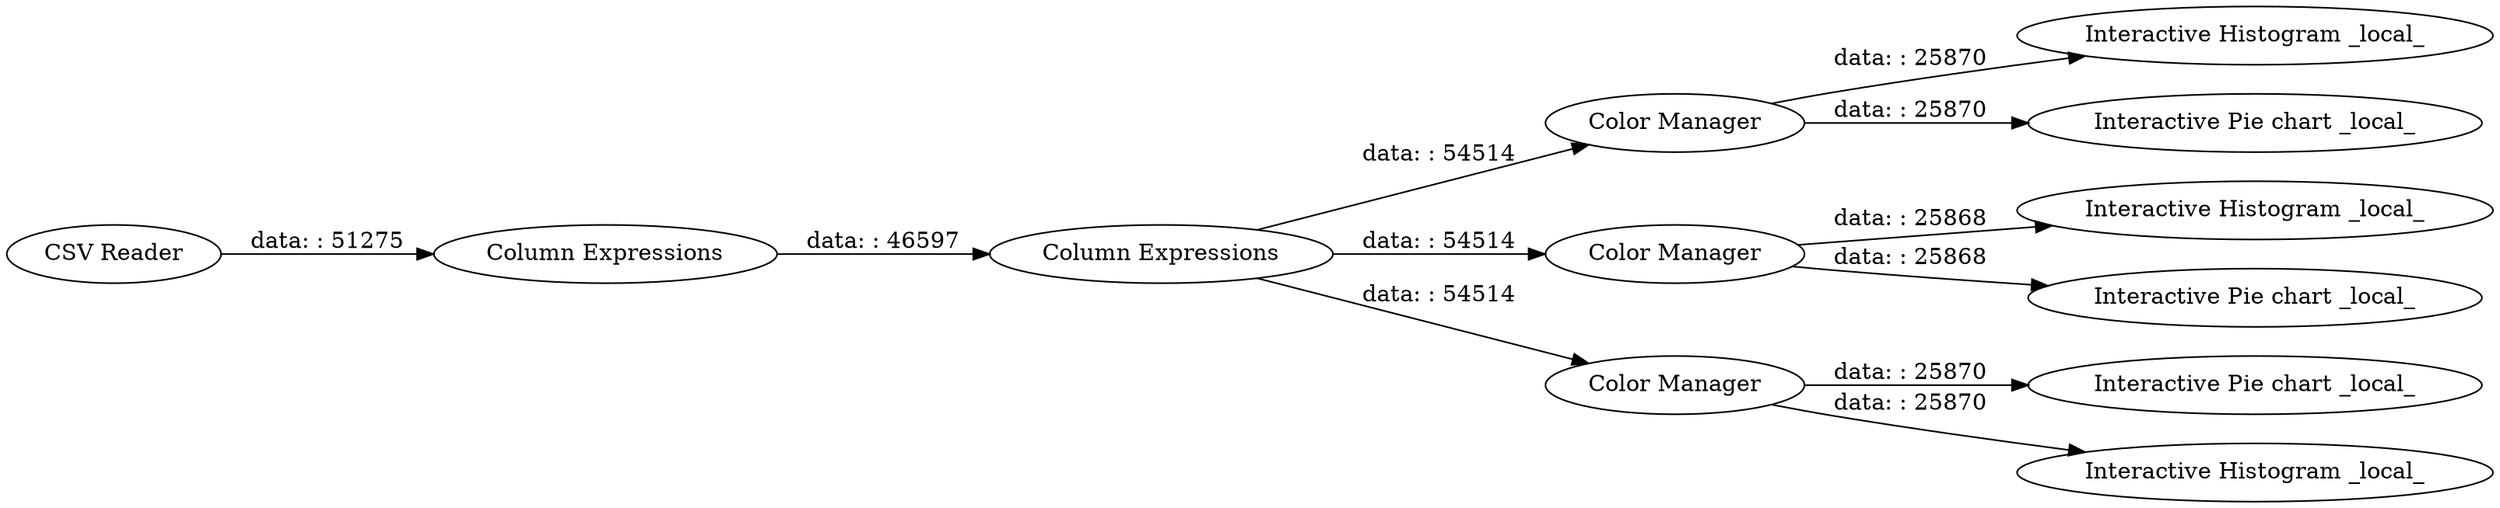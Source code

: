 digraph {
	"-7235130246407968648_7" [label="Interactive Histogram _local_"]
	"-7235130246407968648_2" [label="CSV Reader"]
	"-7235130246407968648_6" [label="Interactive Histogram _local_"]
	"-7235130246407968648_12" [label="Color Manager"]
	"-7235130246407968648_3" [label="Column Expressions"]
	"-7235130246407968648_11" [label="Color Manager"]
	"-7235130246407968648_14" [label="Interactive Pie chart _local_"]
	"-7235130246407968648_4" [label="Column Expressions"]
	"-7235130246407968648_15" [label="Interactive Pie chart _local_"]
	"-7235130246407968648_13" [label="Color Manager"]
	"-7235130246407968648_8" [label="Interactive Histogram _local_"]
	"-7235130246407968648_9" [label="Interactive Pie chart _local_"]
	"-7235130246407968648_11" -> "-7235130246407968648_9" [label="data: : 25868"]
	"-7235130246407968648_13" -> "-7235130246407968648_8" [label="data: : 25870"]
	"-7235130246407968648_4" -> "-7235130246407968648_12" [label="data: : 54514"]
	"-7235130246407968648_2" -> "-7235130246407968648_3" [label="data: : 51275"]
	"-7235130246407968648_3" -> "-7235130246407968648_4" [label="data: : 46597"]
	"-7235130246407968648_4" -> "-7235130246407968648_13" [label="data: : 54514"]
	"-7235130246407968648_11" -> "-7235130246407968648_6" [label="data: : 25868"]
	"-7235130246407968648_12" -> "-7235130246407968648_14" [label="data: : 25870"]
	"-7235130246407968648_12" -> "-7235130246407968648_7" [label="data: : 25870"]
	"-7235130246407968648_13" -> "-7235130246407968648_15" [label="data: : 25870"]
	"-7235130246407968648_4" -> "-7235130246407968648_11" [label="data: : 54514"]
	rankdir=LR
}

